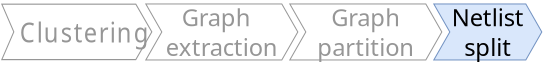<?xml version="1.0" encoding="UTF-8"?>
<dia:diagram xmlns:dia="http://www.lysator.liu.se/~alla/dia/">
  <dia:layer name="Background" visible="true" connectable="true" active="true">
    <dia:group>
      <dia:attribute name="meta">
        <dia:composite type="dict"/>
      </dia:attribute>
      <dia:attribute name="matrix">
        <dia:matrix xx="1" xy="0" yx="0" yy="1.155" x0="-28.3" y0="-17.336"/>
        <dia:connections>
          <dia:connection handle="0" to="O0" connection="12"/>
        </dia:connections>
      </dia:attribute>
      <dia:object type="Standard - Polygon" version="0" id="O0">
        <dia:attribute name="obj_pos">
          <dia:point val="28.3,19"/>
        </dia:attribute>
        <dia:attribute name="obj_bb">
          <dia:rectangle val="28.259,18.975;35.83,21.425"/>
        </dia:attribute>
        <dia:attribute name="poly_points">
          <dia:point val="28.3,19"/>
          <dia:point val="35,19"/>
          <dia:point val="35.8,20.2"/>
          <dia:point val="35,21.4"/>
          <dia:point val="28.3,21.4"/>
          <dia:point val="28.9,20.2"/>
        </dia:attribute>
        <dia:attribute name="line_color">
          <dia:color val="#969696ff"/>
        </dia:attribute>
        <dia:attribute name="line_width">
          <dia:real val="0.05"/>
        </dia:attribute>
        <dia:attribute name="show_background">
          <dia:boolean val="true"/>
        </dia:attribute>
      </dia:object>
      <dia:object type="Standard - Text" version="1" id="O1">
        <dia:attribute name="obj_pos">
          <dia:point val="32.05,20.2"/>
        </dia:attribute>
        <dia:attribute name="obj_bb">
          <dia:rectangle val="29.027,19.509;35.072,20.891"/>
        </dia:attribute>
        <dia:attribute name="text">
          <dia:composite type="text">
            <dia:attribute name="string">
              <dia:string>#Clustering#</dia:string>
            </dia:attribute>
            <dia:attribute name="font">
              <dia:font family="sans" style="0" name="Helvetica"/>
            </dia:attribute>
            <dia:attribute name="height">
              <dia:real val="1.482"/>
            </dia:attribute>
            <dia:attribute name="pos">
              <dia:point val="32.05,20.611"/>
            </dia:attribute>
            <dia:attribute name="color">
              <dia:color val="#969696ff"/>
            </dia:attribute>
            <dia:attribute name="alignment">
              <dia:enum val="1"/>
            </dia:attribute>
          </dia:composite>
        </dia:attribute>
        <dia:attribute name="valign">
          <dia:enum val="2"/>
        </dia:attribute>
        <dia:attribute name="fill_color">
          <dia:color val="#ffffffff"/>
        </dia:attribute>
        <dia:attribute name="show_background">
          <dia:boolean val="true"/>
        </dia:attribute>
      </dia:object>
    </dia:group>
    <dia:object type="Standard - Polygon" version="0" id="O2">
      <dia:attribute name="obj_pos">
        <dia:point val="7.2,4.6"/>
      </dia:attribute>
      <dia:attribute name="obj_bb">
        <dia:rectangle val="7.157,4.575;14.829,7.425"/>
      </dia:attribute>
      <dia:attribute name="poly_points">
        <dia:point val="7.2,4.6"/>
        <dia:point val="14,4.6"/>
        <dia:point val="14.8,6"/>
        <dia:point val="14,7.4"/>
        <dia:point val="7.2,7.4"/>
        <dia:point val="8,6"/>
      </dia:attribute>
      <dia:attribute name="line_color">
        <dia:color val="#969696ff"/>
      </dia:attribute>
      <dia:attribute name="line_width">
        <dia:real val="0.05"/>
      </dia:attribute>
      <dia:attribute name="show_background">
        <dia:boolean val="true"/>
      </dia:attribute>
    </dia:object>
    <dia:object type="Standard - Text" version="1" id="O3">
      <dia:attribute name="obj_pos">
        <dia:point val="11,6"/>
      </dia:attribute>
      <dia:attribute name="obj_bb">
        <dia:rectangle val="7.991,4.568;14.009,7.432"/>
      </dia:attribute>
      <dia:attribute name="text">
        <dia:composite type="text">
          <dia:attribute name="string">
            <dia:string>#Graph
extraction#</dia:string>
          </dia:attribute>
          <dia:attribute name="font">
            <dia:font family="sans" style="0" name="Helvetica"/>
          </dia:attribute>
          <dia:attribute name="height">
            <dia:real val="1.482"/>
          </dia:attribute>
          <dia:attribute name="pos">
            <dia:point val="11,5.67"/>
          </dia:attribute>
          <dia:attribute name="color">
            <dia:color val="#969696ff"/>
          </dia:attribute>
          <dia:attribute name="alignment">
            <dia:enum val="1"/>
          </dia:attribute>
        </dia:composite>
      </dia:attribute>
      <dia:attribute name="valign">
        <dia:enum val="2"/>
      </dia:attribute>
      <dia:connections>
        <dia:connection handle="0" to="O2" connection="12"/>
      </dia:connections>
    </dia:object>
    <dia:object type="Standard - Polygon" version="0" id="O4">
      <dia:attribute name="obj_pos">
        <dia:point val="14.4,4.6"/>
      </dia:attribute>
      <dia:attribute name="obj_bb">
        <dia:rectangle val="14.357,4.575;22.029,7.425"/>
      </dia:attribute>
      <dia:attribute name="poly_points">
        <dia:point val="14.4,4.6"/>
        <dia:point val="21.2,4.6"/>
        <dia:point val="22,6"/>
        <dia:point val="21.2,7.4"/>
        <dia:point val="14.4,7.4"/>
        <dia:point val="15.2,6"/>
      </dia:attribute>
      <dia:attribute name="line_color">
        <dia:color val="#969696ff"/>
      </dia:attribute>
      <dia:attribute name="line_width">
        <dia:real val="0.05"/>
      </dia:attribute>
      <dia:attribute name="show_background">
        <dia:boolean val="true"/>
      </dia:attribute>
    </dia:object>
    <dia:object type="Standard - Text" version="1" id="O5">
      <dia:attribute name="obj_pos">
        <dia:point val="18.2,6"/>
      </dia:attribute>
      <dia:attribute name="obj_bb">
        <dia:rectangle val="15.682,4.568;20.718,7.432"/>
      </dia:attribute>
      <dia:attribute name="text">
        <dia:composite type="text">
          <dia:attribute name="string">
            <dia:string>#Graph
partition#</dia:string>
          </dia:attribute>
          <dia:attribute name="font">
            <dia:font family="sans" style="0" name="Helvetica"/>
          </dia:attribute>
          <dia:attribute name="height">
            <dia:real val="1.482"/>
          </dia:attribute>
          <dia:attribute name="pos">
            <dia:point val="18.2,5.67"/>
          </dia:attribute>
          <dia:attribute name="color">
            <dia:color val="#969696ff"/>
          </dia:attribute>
          <dia:attribute name="alignment">
            <dia:enum val="1"/>
          </dia:attribute>
        </dia:composite>
      </dia:attribute>
      <dia:attribute name="valign">
        <dia:enum val="2"/>
      </dia:attribute>
      <dia:connections>
        <dia:connection handle="0" to="O4" connection="12"/>
      </dia:connections>
    </dia:object>
    <dia:object type="Standard - Polygon" version="0" id="O6">
      <dia:attribute name="obj_pos">
        <dia:point val="21.6,4.6"/>
      </dia:attribute>
      <dia:attribute name="obj_bb">
        <dia:rectangle val="21.557,4.575;27.029,7.425"/>
      </dia:attribute>
      <dia:attribute name="poly_points">
        <dia:point val="21.6,4.6"/>
        <dia:point val="26.2,4.6"/>
        <dia:point val="27,6"/>
        <dia:point val="26.2,7.4"/>
        <dia:point val="21.6,7.4"/>
        <dia:point val="22.4,6"/>
      </dia:attribute>
      <dia:attribute name="line_color">
        <dia:color val="#7191c1ff"/>
      </dia:attribute>
      <dia:attribute name="line_width">
        <dia:real val="0.05"/>
      </dia:attribute>
      <dia:attribute name="inner_color">
        <dia:color val="#d9e7fbff"/>
      </dia:attribute>
      <dia:attribute name="show_background">
        <dia:boolean val="true"/>
      </dia:attribute>
    </dia:object>
    <dia:object type="Standard - Text" version="1" id="O7">
      <dia:attribute name="obj_pos">
        <dia:point val="24.3,6"/>
      </dia:attribute>
      <dia:attribute name="obj_bb">
        <dia:rectangle val="22.387,4.568;26.212,7.432"/>
      </dia:attribute>
      <dia:attribute name="text">
        <dia:composite type="text">
          <dia:attribute name="string">
            <dia:string>#Netlist
split#</dia:string>
          </dia:attribute>
          <dia:attribute name="font">
            <dia:font family="sans" style="0" name="Helvetica"/>
          </dia:attribute>
          <dia:attribute name="height">
            <dia:real val="1.482"/>
          </dia:attribute>
          <dia:attribute name="pos">
            <dia:point val="24.3,5.67"/>
          </dia:attribute>
          <dia:attribute name="color">
            <dia:color val="#000000ff"/>
          </dia:attribute>
          <dia:attribute name="alignment">
            <dia:enum val="1"/>
          </dia:attribute>
        </dia:composite>
      </dia:attribute>
      <dia:attribute name="valign">
        <dia:enum val="2"/>
      </dia:attribute>
      <dia:connections>
        <dia:connection handle="0" to="O6" connection="12"/>
      </dia:connections>
    </dia:object>
  </dia:layer>
</dia:diagram>
